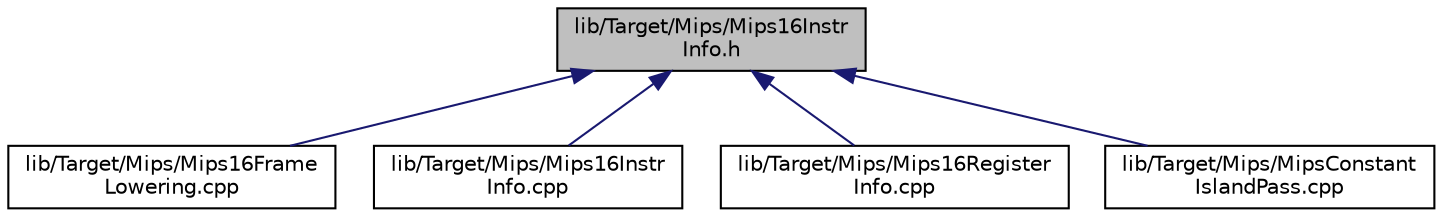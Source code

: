 digraph "lib/Target/Mips/Mips16InstrInfo.h"
{
 // LATEX_PDF_SIZE
  bgcolor="transparent";
  edge [fontname="Helvetica",fontsize="10",labelfontname="Helvetica",labelfontsize="10"];
  node [fontname="Helvetica",fontsize="10",shape="box"];
  Node1 [label="lib/Target/Mips/Mips16Instr\lInfo.h",height=0.2,width=0.4,color="black", fillcolor="grey75", style="filled", fontcolor="black",tooltip=" "];
  Node1 -> Node2 [dir="back",color="midnightblue",fontsize="10",style="solid",fontname="Helvetica"];
  Node2 [label="lib/Target/Mips/Mips16Frame\lLowering.cpp",height=0.2,width=0.4,color="black",URL="$Mips16FrameLowering_8cpp.html",tooltip=" "];
  Node1 -> Node3 [dir="back",color="midnightblue",fontsize="10",style="solid",fontname="Helvetica"];
  Node3 [label="lib/Target/Mips/Mips16Instr\lInfo.cpp",height=0.2,width=0.4,color="black",URL="$Mips16InstrInfo_8cpp.html",tooltip=" "];
  Node1 -> Node4 [dir="back",color="midnightblue",fontsize="10",style="solid",fontname="Helvetica"];
  Node4 [label="lib/Target/Mips/Mips16Register\lInfo.cpp",height=0.2,width=0.4,color="black",URL="$Mips16RegisterInfo_8cpp.html",tooltip=" "];
  Node1 -> Node5 [dir="back",color="midnightblue",fontsize="10",style="solid",fontname="Helvetica"];
  Node5 [label="lib/Target/Mips/MipsConstant\lIslandPass.cpp",height=0.2,width=0.4,color="black",URL="$MipsConstantIslandPass_8cpp.html",tooltip=" "];
}
